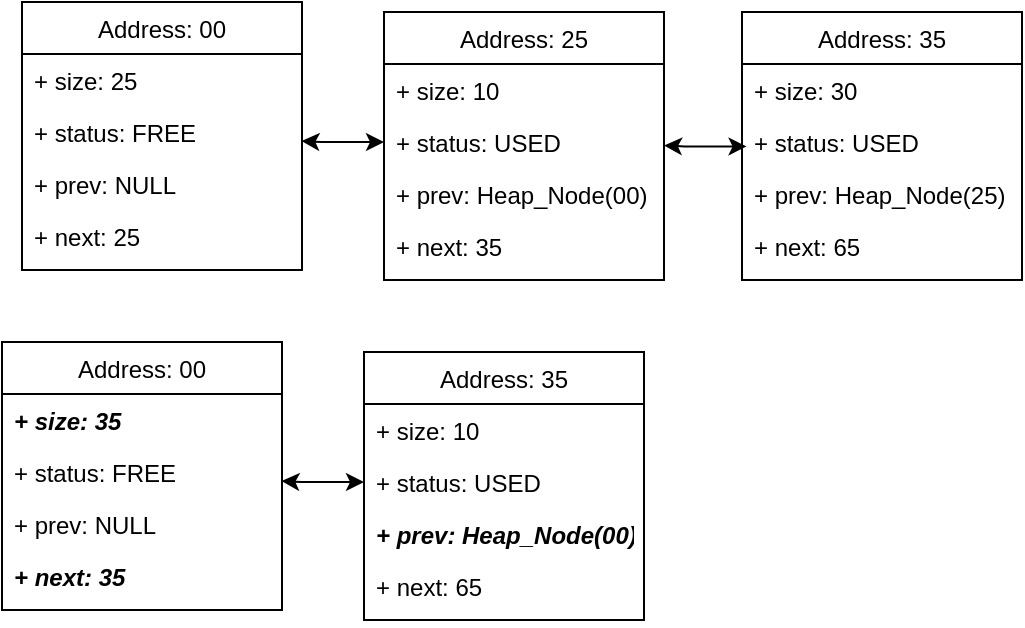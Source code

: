 <mxfile version="16.6.5" type="device"><diagram id="iMKCXNyMWgwVg8kzwAFE" name="Page-1"><mxGraphModel dx="981" dy="508" grid="0" gridSize="10" guides="1" tooltips="1" connect="1" arrows="1" fold="1" page="1" pageScale="1" pageWidth="827" pageHeight="1169" math="0" shadow="0"><root><mxCell id="0"/><mxCell id="1" parent="0"/><mxCell id="Er60JDJO1uEUNev1tjkA-19" value="Address: 00" style="swimlane;fontStyle=0;childLayout=stackLayout;horizontal=1;startSize=26;fillColor=none;horizontalStack=0;resizeParent=1;resizeParentMax=0;resizeLast=0;collapsible=1;marginBottom=0;" vertex="1" parent="1"><mxGeometry x="60" y="70" width="140" height="134" as="geometry"/></mxCell><mxCell id="Er60JDJO1uEUNev1tjkA-20" value="+ size: 25" style="text;strokeColor=none;fillColor=none;align=left;verticalAlign=top;spacingLeft=4;spacingRight=4;overflow=hidden;rotatable=0;points=[[0,0.5],[1,0.5]];portConstraint=eastwest;" vertex="1" parent="Er60JDJO1uEUNev1tjkA-19"><mxGeometry y="26" width="140" height="26" as="geometry"/></mxCell><mxCell id="Er60JDJO1uEUNev1tjkA-24" value="+ status: FREE" style="text;strokeColor=none;fillColor=none;align=left;verticalAlign=top;spacingLeft=4;spacingRight=4;overflow=hidden;rotatable=0;points=[[0,0.5],[1,0.5]];portConstraint=eastwest;" vertex="1" parent="Er60JDJO1uEUNev1tjkA-19"><mxGeometry y="52" width="140" height="26" as="geometry"/></mxCell><mxCell id="Er60JDJO1uEUNev1tjkA-23" value="+ prev: NULL" style="text;strokeColor=none;fillColor=none;align=left;verticalAlign=top;spacingLeft=4;spacingRight=4;overflow=hidden;rotatable=0;points=[[0,0.5],[1,0.5]];portConstraint=eastwest;" vertex="1" parent="Er60JDJO1uEUNev1tjkA-19"><mxGeometry y="78" width="140" height="26" as="geometry"/></mxCell><mxCell id="Er60JDJO1uEUNev1tjkA-22" value="+ next: 25" style="text;strokeColor=none;fillColor=none;align=left;verticalAlign=top;spacingLeft=4;spacingRight=4;overflow=hidden;rotatable=0;points=[[0,0.5],[1,0.5]];portConstraint=eastwest;" vertex="1" parent="Er60JDJO1uEUNev1tjkA-19"><mxGeometry y="104" width="140" height="30" as="geometry"/></mxCell><mxCell id="Er60JDJO1uEUNev1tjkA-25" value="Address: 25" style="swimlane;fontStyle=0;childLayout=stackLayout;horizontal=1;startSize=26;fillColor=none;horizontalStack=0;resizeParent=1;resizeParentMax=0;resizeLast=0;collapsible=1;marginBottom=0;" vertex="1" parent="1"><mxGeometry x="241" y="75" width="140" height="134" as="geometry"/></mxCell><mxCell id="Er60JDJO1uEUNev1tjkA-26" value="+ size: 10" style="text;strokeColor=none;fillColor=none;align=left;verticalAlign=top;spacingLeft=4;spacingRight=4;overflow=hidden;rotatable=0;points=[[0,0.5],[1,0.5]];portConstraint=eastwest;" vertex="1" parent="Er60JDJO1uEUNev1tjkA-25"><mxGeometry y="26" width="140" height="26" as="geometry"/></mxCell><mxCell id="Er60JDJO1uEUNev1tjkA-27" value="+ status: USED" style="text;strokeColor=none;fillColor=none;align=left;verticalAlign=top;spacingLeft=4;spacingRight=4;overflow=hidden;rotatable=0;points=[[0,0.5],[1,0.5]];portConstraint=eastwest;" vertex="1" parent="Er60JDJO1uEUNev1tjkA-25"><mxGeometry y="52" width="140" height="26" as="geometry"/></mxCell><mxCell id="Er60JDJO1uEUNev1tjkA-28" value="+ prev: Heap_Node(00)" style="text;strokeColor=none;fillColor=none;align=left;verticalAlign=top;spacingLeft=4;spacingRight=4;overflow=hidden;rotatable=0;points=[[0,0.5],[1,0.5]];portConstraint=eastwest;" vertex="1" parent="Er60JDJO1uEUNev1tjkA-25"><mxGeometry y="78" width="140" height="26" as="geometry"/></mxCell><mxCell id="Er60JDJO1uEUNev1tjkA-29" value="+ next: 35" style="text;strokeColor=none;fillColor=none;align=left;verticalAlign=top;spacingLeft=4;spacingRight=4;overflow=hidden;rotatable=0;points=[[0,0.5],[1,0.5]];portConstraint=eastwest;" vertex="1" parent="Er60JDJO1uEUNev1tjkA-25"><mxGeometry y="104" width="140" height="30" as="geometry"/></mxCell><mxCell id="Er60JDJO1uEUNev1tjkA-30" value="Address: 35" style="swimlane;fontStyle=0;childLayout=stackLayout;horizontal=1;startSize=26;fillColor=none;horizontalStack=0;resizeParent=1;resizeParentMax=0;resizeLast=0;collapsible=1;marginBottom=0;" vertex="1" parent="1"><mxGeometry x="420" y="75" width="140" height="134" as="geometry"/></mxCell><mxCell id="Er60JDJO1uEUNev1tjkA-31" value="+ size: 30" style="text;strokeColor=none;fillColor=none;align=left;verticalAlign=top;spacingLeft=4;spacingRight=4;overflow=hidden;rotatable=0;points=[[0,0.5],[1,0.5]];portConstraint=eastwest;" vertex="1" parent="Er60JDJO1uEUNev1tjkA-30"><mxGeometry y="26" width="140" height="26" as="geometry"/></mxCell><mxCell id="Er60JDJO1uEUNev1tjkA-32" value="+ status: USED" style="text;strokeColor=none;fillColor=none;align=left;verticalAlign=top;spacingLeft=4;spacingRight=4;overflow=hidden;rotatable=0;points=[[0,0.5],[1,0.5]];portConstraint=eastwest;" vertex="1" parent="Er60JDJO1uEUNev1tjkA-30"><mxGeometry y="52" width="140" height="26" as="geometry"/></mxCell><mxCell id="Er60JDJO1uEUNev1tjkA-33" value="+ prev: Heap_Node(25)" style="text;strokeColor=none;fillColor=none;align=left;verticalAlign=top;spacingLeft=4;spacingRight=4;overflow=hidden;rotatable=0;points=[[0,0.5],[1,0.5]];portConstraint=eastwest;" vertex="1" parent="Er60JDJO1uEUNev1tjkA-30"><mxGeometry y="78" width="140" height="26" as="geometry"/></mxCell><mxCell id="Er60JDJO1uEUNev1tjkA-34" value="+ next: 65" style="text;strokeColor=none;fillColor=none;align=left;verticalAlign=top;spacingLeft=4;spacingRight=4;overflow=hidden;rotatable=0;points=[[0,0.5],[1,0.5]];portConstraint=eastwest;" vertex="1" parent="Er60JDJO1uEUNev1tjkA-30"><mxGeometry y="104" width="140" height="30" as="geometry"/></mxCell><mxCell id="Er60JDJO1uEUNev1tjkA-37" value="" style="endArrow=classic;startArrow=classic;html=1;rounded=0;entryX=0;entryY=0.5;entryDx=0;entryDy=0;exitX=0.998;exitY=0.674;exitDx=0;exitDy=0;exitPerimeter=0;" edge="1" parent="1" source="Er60JDJO1uEUNev1tjkA-24" target="Er60JDJO1uEUNev1tjkA-27"><mxGeometry width="50" height="50" relative="1" as="geometry"><mxPoint x="220" y="158" as="sourcePoint"/><mxPoint x="270" y="108" as="targetPoint"/><Array as="points"><mxPoint x="210" y="140"/></Array></mxGeometry></mxCell><mxCell id="Er60JDJO1uEUNev1tjkA-38" value="" style="endArrow=classic;startArrow=classic;html=1;rounded=0;entryX=0;entryY=0.5;entryDx=0;entryDy=0;exitX=0.998;exitY=0.674;exitDx=0;exitDy=0;exitPerimeter=0;" edge="1" parent="1"><mxGeometry width="50" height="50" relative="1" as="geometry"><mxPoint x="381" y="141.764" as="sourcePoint"/><mxPoint x="422.28" y="142.24" as="targetPoint"/><Array as="points"><mxPoint x="391.28" y="142.24"/></Array></mxGeometry></mxCell><mxCell id="Er60JDJO1uEUNev1tjkA-39" value="Address: 00" style="swimlane;fontStyle=0;childLayout=stackLayout;horizontal=1;startSize=26;fillColor=none;horizontalStack=0;resizeParent=1;resizeParentMax=0;resizeLast=0;collapsible=1;marginBottom=0;" vertex="1" parent="1"><mxGeometry x="50" y="240" width="140" height="134" as="geometry"/></mxCell><mxCell id="Er60JDJO1uEUNev1tjkA-40" value="+ size: 35" style="text;strokeColor=none;fillColor=none;align=left;verticalAlign=top;spacingLeft=4;spacingRight=4;overflow=hidden;rotatable=0;points=[[0,0.5],[1,0.5]];portConstraint=eastwest;fontStyle=3" vertex="1" parent="Er60JDJO1uEUNev1tjkA-39"><mxGeometry y="26" width="140" height="26" as="geometry"/></mxCell><mxCell id="Er60JDJO1uEUNev1tjkA-41" value="+ status: FREE" style="text;strokeColor=none;fillColor=none;align=left;verticalAlign=top;spacingLeft=4;spacingRight=4;overflow=hidden;rotatable=0;points=[[0,0.5],[1,0.5]];portConstraint=eastwest;" vertex="1" parent="Er60JDJO1uEUNev1tjkA-39"><mxGeometry y="52" width="140" height="26" as="geometry"/></mxCell><mxCell id="Er60JDJO1uEUNev1tjkA-42" value="+ prev: NULL" style="text;strokeColor=none;fillColor=none;align=left;verticalAlign=top;spacingLeft=4;spacingRight=4;overflow=hidden;rotatable=0;points=[[0,0.5],[1,0.5]];portConstraint=eastwest;" vertex="1" parent="Er60JDJO1uEUNev1tjkA-39"><mxGeometry y="78" width="140" height="26" as="geometry"/></mxCell><mxCell id="Er60JDJO1uEUNev1tjkA-43" value="+ next: 35" style="text;strokeColor=none;fillColor=none;align=left;verticalAlign=top;spacingLeft=4;spacingRight=4;overflow=hidden;rotatable=0;points=[[0,0.5],[1,0.5]];portConstraint=eastwest;fontStyle=3" vertex="1" parent="Er60JDJO1uEUNev1tjkA-39"><mxGeometry y="104" width="140" height="30" as="geometry"/></mxCell><mxCell id="Er60JDJO1uEUNev1tjkA-44" value="Address: 35" style="swimlane;fontStyle=0;childLayout=stackLayout;horizontal=1;startSize=26;fillColor=none;horizontalStack=0;resizeParent=1;resizeParentMax=0;resizeLast=0;collapsible=1;marginBottom=0;" vertex="1" parent="1"><mxGeometry x="231" y="245" width="140" height="134" as="geometry"/></mxCell><mxCell id="Er60JDJO1uEUNev1tjkA-45" value="+ size: 10" style="text;strokeColor=none;fillColor=none;align=left;verticalAlign=top;spacingLeft=4;spacingRight=4;overflow=hidden;rotatable=0;points=[[0,0.5],[1,0.5]];portConstraint=eastwest;" vertex="1" parent="Er60JDJO1uEUNev1tjkA-44"><mxGeometry y="26" width="140" height="26" as="geometry"/></mxCell><mxCell id="Er60JDJO1uEUNev1tjkA-46" value="+ status: USED" style="text;strokeColor=none;fillColor=none;align=left;verticalAlign=top;spacingLeft=4;spacingRight=4;overflow=hidden;rotatable=0;points=[[0,0.5],[1,0.5]];portConstraint=eastwest;" vertex="1" parent="Er60JDJO1uEUNev1tjkA-44"><mxGeometry y="52" width="140" height="26" as="geometry"/></mxCell><mxCell id="Er60JDJO1uEUNev1tjkA-47" value="+ prev: Heap_Node(00)" style="text;strokeColor=none;fillColor=none;align=left;verticalAlign=top;spacingLeft=4;spacingRight=4;overflow=hidden;rotatable=0;points=[[0,0.5],[1,0.5]];portConstraint=eastwest;fontStyle=3" vertex="1" parent="Er60JDJO1uEUNev1tjkA-44"><mxGeometry y="78" width="140" height="26" as="geometry"/></mxCell><mxCell id="Er60JDJO1uEUNev1tjkA-48" value="+ next: 65" style="text;strokeColor=none;fillColor=none;align=left;verticalAlign=top;spacingLeft=4;spacingRight=4;overflow=hidden;rotatable=0;points=[[0,0.5],[1,0.5]];portConstraint=eastwest;fontStyle=0" vertex="1" parent="Er60JDJO1uEUNev1tjkA-44"><mxGeometry y="104" width="140" height="30" as="geometry"/></mxCell><mxCell id="Er60JDJO1uEUNev1tjkA-49" value="" style="endArrow=classic;startArrow=classic;html=1;rounded=0;entryX=0;entryY=0.5;entryDx=0;entryDy=0;exitX=0.998;exitY=0.674;exitDx=0;exitDy=0;exitPerimeter=0;" edge="1" parent="1" source="Er60JDJO1uEUNev1tjkA-41" target="Er60JDJO1uEUNev1tjkA-46"><mxGeometry width="50" height="50" relative="1" as="geometry"><mxPoint x="210" y="328" as="sourcePoint"/><mxPoint x="260" y="278" as="targetPoint"/><Array as="points"><mxPoint x="200" y="310"/></Array></mxGeometry></mxCell></root></mxGraphModel></diagram></mxfile>